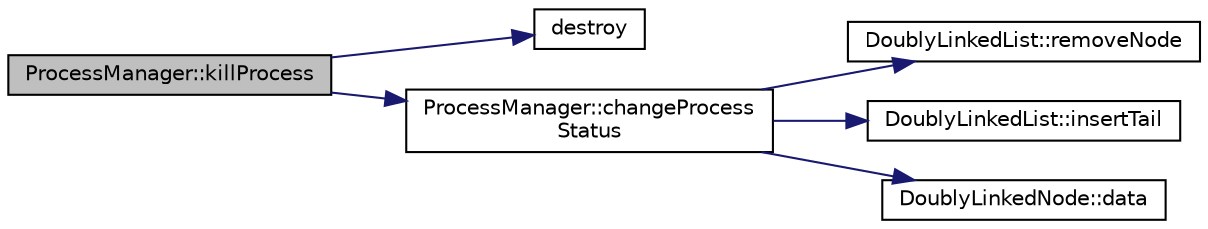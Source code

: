 digraph "ProcessManager::killProcess"
{
  edge [fontname="Helvetica",fontsize="10",labelfontname="Helvetica",labelfontsize="10"];
  node [fontname="Helvetica",fontsize="10",shape=record];
  rankdir="LR";
  Node47 [label="ProcessManager::killProcess",height=0.2,width=0.4,color="black", fillcolor="grey75", style="filled", fontcolor="black"];
  Node47 -> Node48 [color="midnightblue",fontsize="10",style="solid",fontname="Helvetica"];
  Node48 [label="destroy",height=0.2,width=0.4,color="black", fillcolor="white", style="filled",URL="$d8/d96/exit_8cpp.html#a59717df97d3f6b424a0528883a351aae"];
  Node47 -> Node49 [color="midnightblue",fontsize="10",style="solid",fontname="Helvetica"];
  Node49 [label="ProcessManager::changeProcess\lStatus",height=0.2,width=0.4,color="black", fillcolor="white", style="filled",URL="$d2/dce/class_process_manager.html#a0bcc42f5333bb6a0613e38721227bbd2"];
  Node49 -> Node50 [color="midnightblue",fontsize="10",style="solid",fontname="Helvetica"];
  Node50 [label="DoublyLinkedList::removeNode",height=0.2,width=0.4,color="black", fillcolor="white", style="filled",URL="$da/dfa/class_doubly_linked_list.html#a20950e5bd978791d68b723f3ea8be4bb"];
  Node49 -> Node51 [color="midnightblue",fontsize="10",style="solid",fontname="Helvetica"];
  Node51 [label="DoublyLinkedList::insertTail",height=0.2,width=0.4,color="black", fillcolor="white", style="filled",URL="$da/dfa/class_doubly_linked_list.html#a08820eece8a930239f434a7dea802599"];
  Node49 -> Node52 [color="midnightblue",fontsize="10",style="solid",fontname="Helvetica"];
  Node52 [label="DoublyLinkedNode::data",height=0.2,width=0.4,color="black", fillcolor="white", style="filled",URL="$d9/da3/class_doubly_linked_node.html#a72a70560baba711c82bb012317557cb8"];
}
